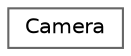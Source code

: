 digraph "Graphical Class Hierarchy"
{
 // LATEX_PDF_SIZE
  bgcolor="transparent";
  edge [fontname=Helvetica,fontsize=10,labelfontname=Helvetica,labelfontsize=10];
  node [fontname=Helvetica,fontsize=10,shape=box,height=0.2,width=0.4];
  rankdir="LR";
  Node0 [id="Node000000",label="Camera",height=0.2,width=0.4,color="grey40", fillcolor="white", style="filled",URL="$classCamera.html",tooltip="Handles camera positioning and effects (like shake) in a 2D game."];
}
